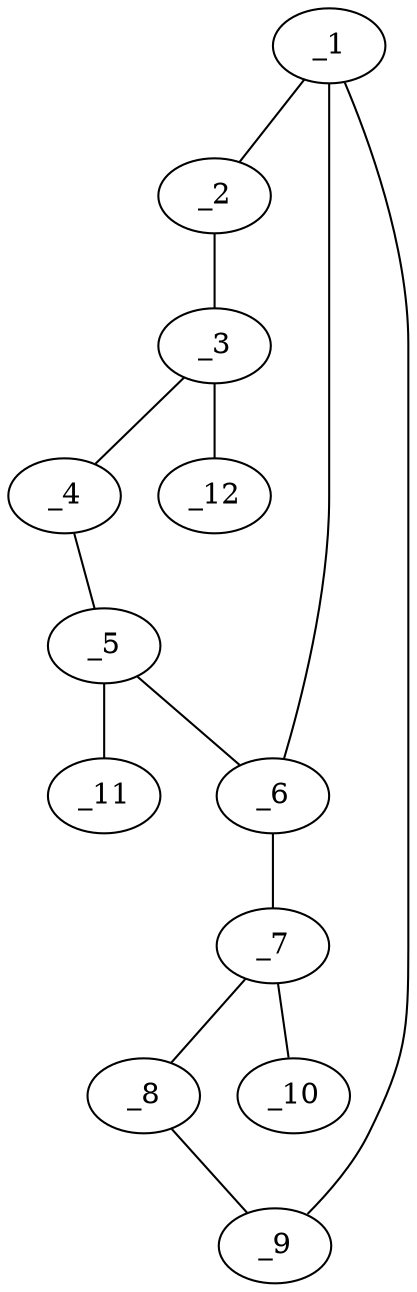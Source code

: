graph molid624942 {
	_1	 [charge=0,
		chem=1,
		symbol="C  ",
		x="4.5981",
		y="-1"];
	_2	 [charge=0,
		chem=4,
		symbol="N  ",
		x="3.7321",
		y="-1.5"];
	_1 -- _2	 [valence=1];
	_6	 [charge=0,
		chem=1,
		symbol="C  ",
		x="4.5981",
		y=0];
	_1 -- _6	 [valence=2];
	_9	 [charge=0,
		chem=4,
		symbol="N  ",
		x="5.5491",
		y="-1.309"];
	_1 -- _9	 [valence=1];
	_3	 [charge=0,
		chem=1,
		symbol="C  ",
		x="2.866",
		y="-1"];
	_2 -- _3	 [valence=2];
	_4	 [charge=0,
		chem=4,
		symbol="N  ",
		x="2.866",
		y=0];
	_3 -- _4	 [valence=1];
	_12	 [charge=0,
		chem=2,
		symbol="O  ",
		x=2,
		y="-1.5"];
	_3 -- _12	 [valence=1];
	_5	 [charge=0,
		chem=1,
		symbol="C  ",
		x="3.732",
		y="0.5"];
	_4 -- _5	 [valence=2];
	_5 -- _6	 [valence=1];
	_11	 [charge=0,
		chem=1,
		symbol="C  ",
		x="3.732",
		y="1.5"];
	_5 -- _11	 [valence=1];
	_7	 [charge=0,
		chem=1,
		symbol="C  ",
		x="5.5491",
		y="0.309"];
	_6 -- _7	 [valence=1];
	_8	 [charge=0,
		chem=4,
		symbol="N  ",
		x="6.1369",
		y="-0.5"];
	_7 -- _8	 [valence=1];
	_10	 [charge=0,
		chem=2,
		symbol="O  ",
		x="5.8581",
		y="1.2601"];
	_7 -- _10	 [valence=2];
	_8 -- _9	 [valence=1];
}
